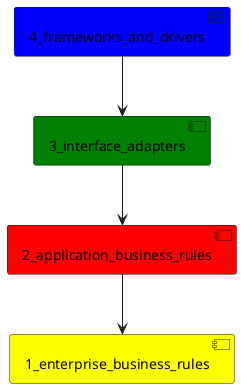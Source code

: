 @startuml
  component [4_frameworks_and_drivers] #Blue
  component [3_interface_adapters] #Green
  component [2_application_business_rules] #Red
  component [1_enterprise_business_rules] #Yellow

  4_frameworks_and_drivers --> 3_interface_adapters
  3_interface_adapters --> 2_application_business_rules
  2_application_business_rules --> 1_enterprise_business_rules
@enduml
